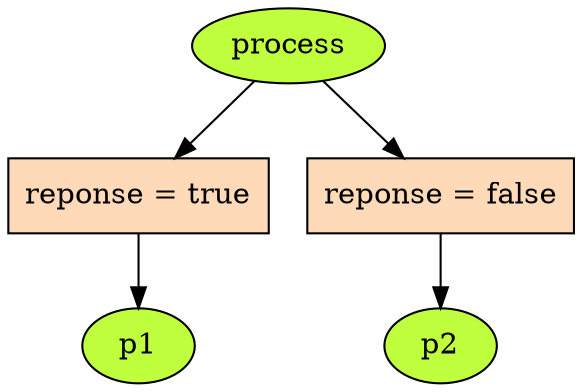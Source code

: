 digraph Def {

        /** Data */
	node [shape=box,style="filled",fillcolor=peachpuff];
        r1[label="reponse = true"];
        r2[label="reponse = false"];
	
        /** Process */
        node [shape=ellipse,style="filled",fillcolor=olivedrab1];
	process [label="process"];
        p1;
        p2;

        process -> {r1; r2};
        r1 -> p1;
        r2 -> p2;
}

